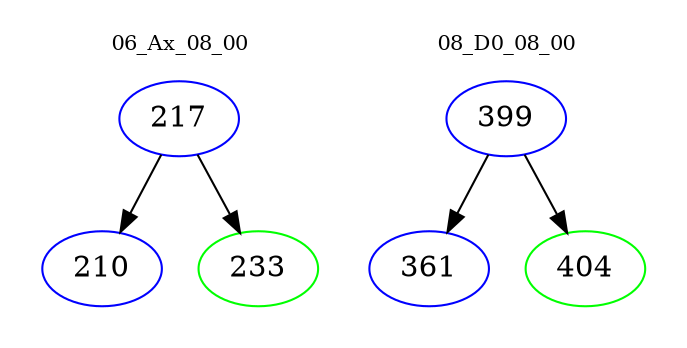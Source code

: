 digraph{
subgraph cluster_0 {
color = white
label = "06_Ax_08_00";
fontsize=10;
T0_217 [label="217", color="blue"]
T0_217 -> T0_210 [color="black"]
T0_210 [label="210", color="blue"]
T0_217 -> T0_233 [color="black"]
T0_233 [label="233", color="green"]
}
subgraph cluster_1 {
color = white
label = "08_D0_08_00";
fontsize=10;
T1_399 [label="399", color="blue"]
T1_399 -> T1_361 [color="black"]
T1_361 [label="361", color="blue"]
T1_399 -> T1_404 [color="black"]
T1_404 [label="404", color="green"]
}
}
